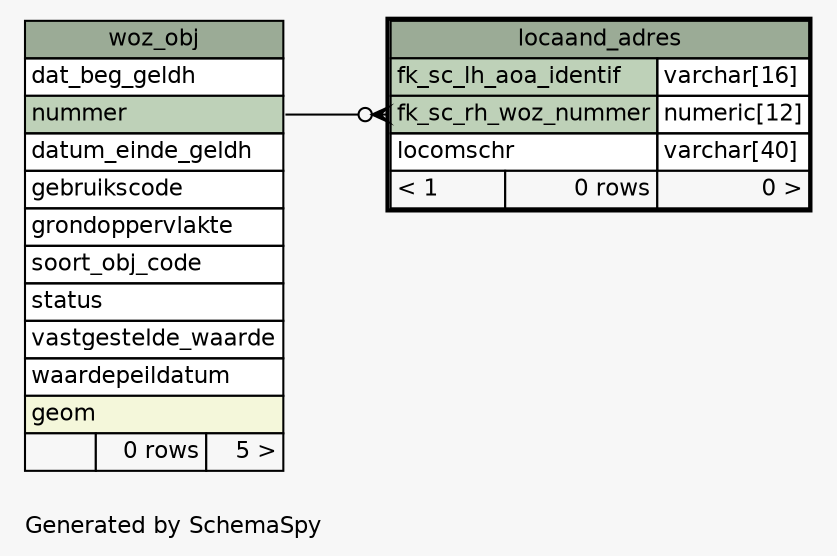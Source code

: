 // dot 2.40.1 on Linux 5.3.0-40-generic
// SchemaSpy rev Unknown
digraph "oneDegreeRelationshipsDiagram" {
  graph [
    rankdir="RL"
    bgcolor="#f7f7f7"
    label="\nGenerated by SchemaSpy"
    labeljust="l"
    nodesep="0.18"
    ranksep="0.46"
    fontname="Helvetica"
    fontsize="11"
  ];
  node [
    fontname="Helvetica"
    fontsize="11"
    shape="plaintext"
  ];
  edge [
    arrowsize="0.8"
  ];
  "locaand_adres":"fk_sc_rh_woz_nummer":w -> "woz_obj":"nummer":e [arrowhead=none dir=back arrowtail=crowodot];
  "locaand_adres" [
    label=<
    <TABLE BORDER="2" CELLBORDER="1" CELLSPACING="0" BGCOLOR="#ffffff">
      <TR><TD COLSPAN="3" BGCOLOR="#9bab96" ALIGN="CENTER">locaand_adres</TD></TR>
      <TR><TD PORT="fk_sc_lh_aoa_identif" COLSPAN="2" BGCOLOR="#bed1b8" ALIGN="LEFT">fk_sc_lh_aoa_identif</TD><TD PORT="fk_sc_lh_aoa_identif.type" ALIGN="LEFT">varchar[16]</TD></TR>
      <TR><TD PORT="fk_sc_rh_woz_nummer" COLSPAN="2" BGCOLOR="#bed1b8" ALIGN="LEFT">fk_sc_rh_woz_nummer</TD><TD PORT="fk_sc_rh_woz_nummer.type" ALIGN="LEFT">numeric[12]</TD></TR>
      <TR><TD PORT="locomschr" COLSPAN="2" ALIGN="LEFT">locomschr</TD><TD PORT="locomschr.type" ALIGN="LEFT">varchar[40]</TD></TR>
      <TR><TD ALIGN="LEFT" BGCOLOR="#f7f7f7">&lt; 1</TD><TD ALIGN="RIGHT" BGCOLOR="#f7f7f7">0 rows</TD><TD ALIGN="RIGHT" BGCOLOR="#f7f7f7">0 &gt;</TD></TR>
    </TABLE>>
    URL="locaand_adres.html"
    tooltip="locaand_adres"
  ];
  "woz_obj" [
    label=<
    <TABLE BORDER="0" CELLBORDER="1" CELLSPACING="0" BGCOLOR="#ffffff">
      <TR><TD COLSPAN="3" BGCOLOR="#9bab96" ALIGN="CENTER">woz_obj</TD></TR>
      <TR><TD PORT="dat_beg_geldh" COLSPAN="3" ALIGN="LEFT">dat_beg_geldh</TD></TR>
      <TR><TD PORT="nummer" COLSPAN="3" BGCOLOR="#bed1b8" ALIGN="LEFT">nummer</TD></TR>
      <TR><TD PORT="datum_einde_geldh" COLSPAN="3" ALIGN="LEFT">datum_einde_geldh</TD></TR>
      <TR><TD PORT="gebruikscode" COLSPAN="3" ALIGN="LEFT">gebruikscode</TD></TR>
      <TR><TD PORT="grondoppervlakte" COLSPAN="3" ALIGN="LEFT">grondoppervlakte</TD></TR>
      <TR><TD PORT="soort_obj_code" COLSPAN="3" ALIGN="LEFT">soort_obj_code</TD></TR>
      <TR><TD PORT="status" COLSPAN="3" ALIGN="LEFT">status</TD></TR>
      <TR><TD PORT="vastgestelde_waarde" COLSPAN="3" ALIGN="LEFT">vastgestelde_waarde</TD></TR>
      <TR><TD PORT="waardepeildatum" COLSPAN="3" ALIGN="LEFT">waardepeildatum</TD></TR>
      <TR><TD PORT="geom" COLSPAN="3" BGCOLOR="#f4f7da" ALIGN="LEFT">geom</TD></TR>
      <TR><TD ALIGN="LEFT" BGCOLOR="#f7f7f7">  </TD><TD ALIGN="RIGHT" BGCOLOR="#f7f7f7">0 rows</TD><TD ALIGN="RIGHT" BGCOLOR="#f7f7f7">5 &gt;</TD></TR>
    </TABLE>>
    URL="woz_obj.html"
    tooltip="woz_obj"
  ];
}
